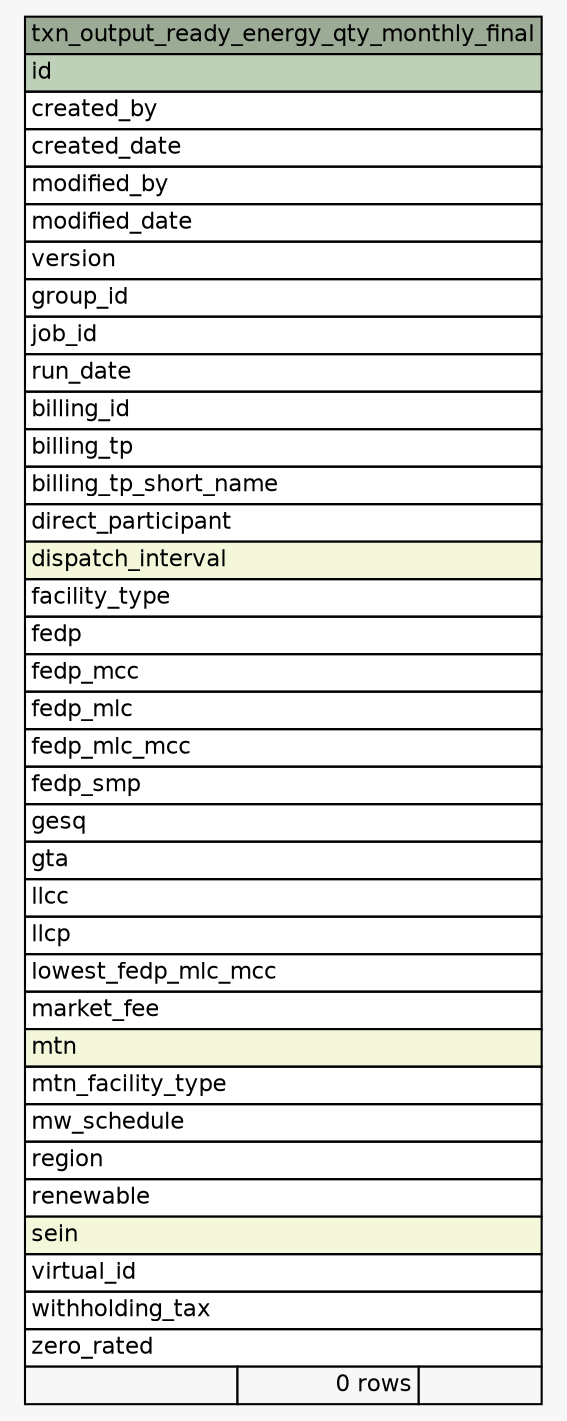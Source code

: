 // dot 2.36.0 on Mac OS X 10.12.5
// SchemaSpy rev 590
digraph "txn_output_ready_energy_qty_monthly_final" {
  graph [
    rankdir="RL"
    bgcolor="#f7f7f7"
    nodesep="0.18"
    ranksep="0.46"
    fontname="Helvetica"
    fontsize="11"
  ];
  node [
    fontname="Helvetica"
    fontsize="11"
    shape="plaintext"
  ];
  edge [
    arrowsize="0.8"
  ];
  "txn_output_ready_energy_qty_monthly_final" [
    label=<
    <TABLE BORDER="0" CELLBORDER="1" CELLSPACING="0" BGCOLOR="#ffffff">
      <TR><TD COLSPAN="3" BGCOLOR="#9bab96" ALIGN="CENTER">txn_output_ready_energy_qty_monthly_final</TD></TR>
      <TR><TD PORT="id" COLSPAN="3" BGCOLOR="#bed1b8" ALIGN="LEFT">id</TD></TR>
      <TR><TD PORT="created_by" COLSPAN="3" ALIGN="LEFT">created_by</TD></TR>
      <TR><TD PORT="created_date" COLSPAN="3" ALIGN="LEFT">created_date</TD></TR>
      <TR><TD PORT="modified_by" COLSPAN="3" ALIGN="LEFT">modified_by</TD></TR>
      <TR><TD PORT="modified_date" COLSPAN="3" ALIGN="LEFT">modified_date</TD></TR>
      <TR><TD PORT="version" COLSPAN="3" ALIGN="LEFT">version</TD></TR>
      <TR><TD PORT="group_id" COLSPAN="3" ALIGN="LEFT">group_id</TD></TR>
      <TR><TD PORT="job_id" COLSPAN="3" ALIGN="LEFT">job_id</TD></TR>
      <TR><TD PORT="run_date" COLSPAN="3" ALIGN="LEFT">run_date</TD></TR>
      <TR><TD PORT="billing_id" COLSPAN="3" ALIGN="LEFT">billing_id</TD></TR>
      <TR><TD PORT="billing_tp" COLSPAN="3" ALIGN="LEFT">billing_tp</TD></TR>
      <TR><TD PORT="billing_tp_short_name" COLSPAN="3" ALIGN="LEFT">billing_tp_short_name</TD></TR>
      <TR><TD PORT="direct_participant" COLSPAN="3" ALIGN="LEFT">direct_participant</TD></TR>
      <TR><TD PORT="dispatch_interval" COLSPAN="3" BGCOLOR="#f4f7da" ALIGN="LEFT">dispatch_interval</TD></TR>
      <TR><TD PORT="facility_type" COLSPAN="3" ALIGN="LEFT">facility_type</TD></TR>
      <TR><TD PORT="fedp" COLSPAN="3" ALIGN="LEFT">fedp</TD></TR>
      <TR><TD PORT="fedp_mcc" COLSPAN="3" ALIGN="LEFT">fedp_mcc</TD></TR>
      <TR><TD PORT="fedp_mlc" COLSPAN="3" ALIGN="LEFT">fedp_mlc</TD></TR>
      <TR><TD PORT="fedp_mlc_mcc" COLSPAN="3" ALIGN="LEFT">fedp_mlc_mcc</TD></TR>
      <TR><TD PORT="fedp_smp" COLSPAN="3" ALIGN="LEFT">fedp_smp</TD></TR>
      <TR><TD PORT="gesq" COLSPAN="3" ALIGN="LEFT">gesq</TD></TR>
      <TR><TD PORT="gta" COLSPAN="3" ALIGN="LEFT">gta</TD></TR>
      <TR><TD PORT="llcc" COLSPAN="3" ALIGN="LEFT">llcc</TD></TR>
      <TR><TD PORT="llcp" COLSPAN="3" ALIGN="LEFT">llcp</TD></TR>
      <TR><TD PORT="lowest_fedp_mlc_mcc" COLSPAN="3" ALIGN="LEFT">lowest_fedp_mlc_mcc</TD></TR>
      <TR><TD PORT="market_fee" COLSPAN="3" ALIGN="LEFT">market_fee</TD></TR>
      <TR><TD PORT="mtn" COLSPAN="3" BGCOLOR="#f4f7da" ALIGN="LEFT">mtn</TD></TR>
      <TR><TD PORT="mtn_facility_type" COLSPAN="3" ALIGN="LEFT">mtn_facility_type</TD></TR>
      <TR><TD PORT="mw_schedule" COLSPAN="3" ALIGN="LEFT">mw_schedule</TD></TR>
      <TR><TD PORT="region" COLSPAN="3" ALIGN="LEFT">region</TD></TR>
      <TR><TD PORT="renewable" COLSPAN="3" ALIGN="LEFT">renewable</TD></TR>
      <TR><TD PORT="sein" COLSPAN="3" BGCOLOR="#f4f7da" ALIGN="LEFT">sein</TD></TR>
      <TR><TD PORT="virtual_id" COLSPAN="3" ALIGN="LEFT">virtual_id</TD></TR>
      <TR><TD PORT="withholding_tax" COLSPAN="3" ALIGN="LEFT">withholding_tax</TD></TR>
      <TR><TD PORT="zero_rated" COLSPAN="3" ALIGN="LEFT">zero_rated</TD></TR>
      <TR><TD ALIGN="LEFT" BGCOLOR="#f7f7f7">  </TD><TD ALIGN="RIGHT" BGCOLOR="#f7f7f7">0 rows</TD><TD ALIGN="RIGHT" BGCOLOR="#f7f7f7">  </TD></TR>
    </TABLE>>
    URL="tables/txn_output_ready_energy_qty_monthly_final.html"
    tooltip="txn_output_ready_energy_qty_monthly_final"
  ];
}
